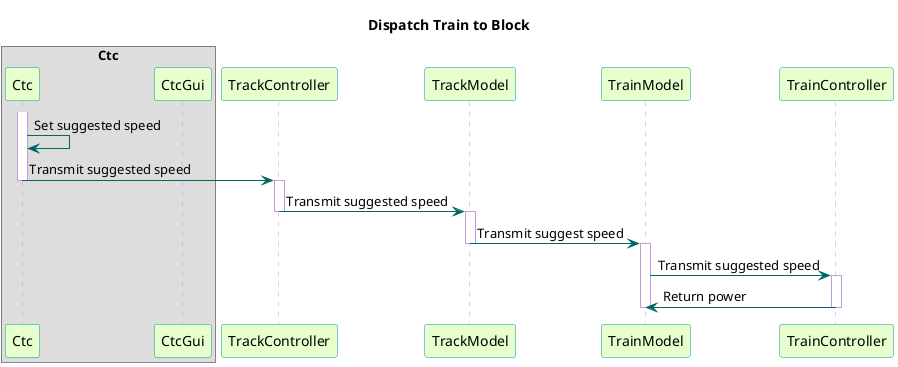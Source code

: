 @startuml

title Dispatch Train to Block

skinparam sequence {
  BackgroundColor transparent
  ParticipantBackgroundColor #e6ffcc
  ParticipantBorderColor 	#049595
  PackageBorderCOlor  #049595
  ArrowColor #006666
  LifeLineBorderColor #c09cd9
}
box "Ctc"
participant Ctc
participant CtcGui
end box
participant TrackController
participant TrackModel
participant TrainModel
']participant Mbo

activate Ctc
Ctc -> Ctc : Set suggested speed
Ctc -> TrackController : Transmit suggested speed
deactivate Ctc

activate TrackController
TrackController -> TrackModel : Transmit suggested speed
deactivate TrackController

activate TrackModel
TrackModel -> TrainModel : Transmit suggest speed
deactivate TrackModel

activate TrainModel
TrainModel -> TrainController : Transmit suggested speed

activate TrainController
TrainController -> TrainModel : Return power
deactivate TrainController

deactivate TrainModel

@enduml
